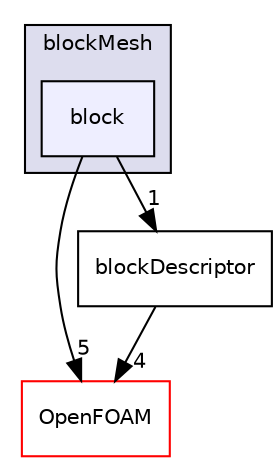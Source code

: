 digraph "src/mesh/blockMesh/block" {
  bgcolor=transparent;
  compound=true
  node [ fontsize="10", fontname="Helvetica"];
  edge [ labelfontsize="10", labelfontname="Helvetica"];
  subgraph clusterdir_ade3ea1948a418ffb78a293f495540d7 {
    graph [ bgcolor="#ddddee", pencolor="black", label="blockMesh" fontname="Helvetica", fontsize="10", URL="dir_ade3ea1948a418ffb78a293f495540d7.html"]
  dir_937f863f14690a63cbdce29082a5e2df [shape=box, label="block", style="filled", fillcolor="#eeeeff", pencolor="black", URL="dir_937f863f14690a63cbdce29082a5e2df.html"];
  }
  dir_c5473ff19b20e6ec4dfe5c310b3778a8 [shape=box label="OpenFOAM" color="red" URL="dir_c5473ff19b20e6ec4dfe5c310b3778a8.html"];
  dir_a3d52b2f9b3e65042a1bb91a49e53ba2 [shape=box label="blockDescriptor" URL="dir_a3d52b2f9b3e65042a1bb91a49e53ba2.html"];
  dir_937f863f14690a63cbdce29082a5e2df->dir_c5473ff19b20e6ec4dfe5c310b3778a8 [headlabel="5", labeldistance=1.5 headhref="dir_001721_001896.html"];
  dir_937f863f14690a63cbdce29082a5e2df->dir_a3d52b2f9b3e65042a1bb91a49e53ba2 [headlabel="1", labeldistance=1.5 headhref="dir_001721_001722.html"];
  dir_a3d52b2f9b3e65042a1bb91a49e53ba2->dir_c5473ff19b20e6ec4dfe5c310b3778a8 [headlabel="4", labeldistance=1.5 headhref="dir_001722_001896.html"];
}
